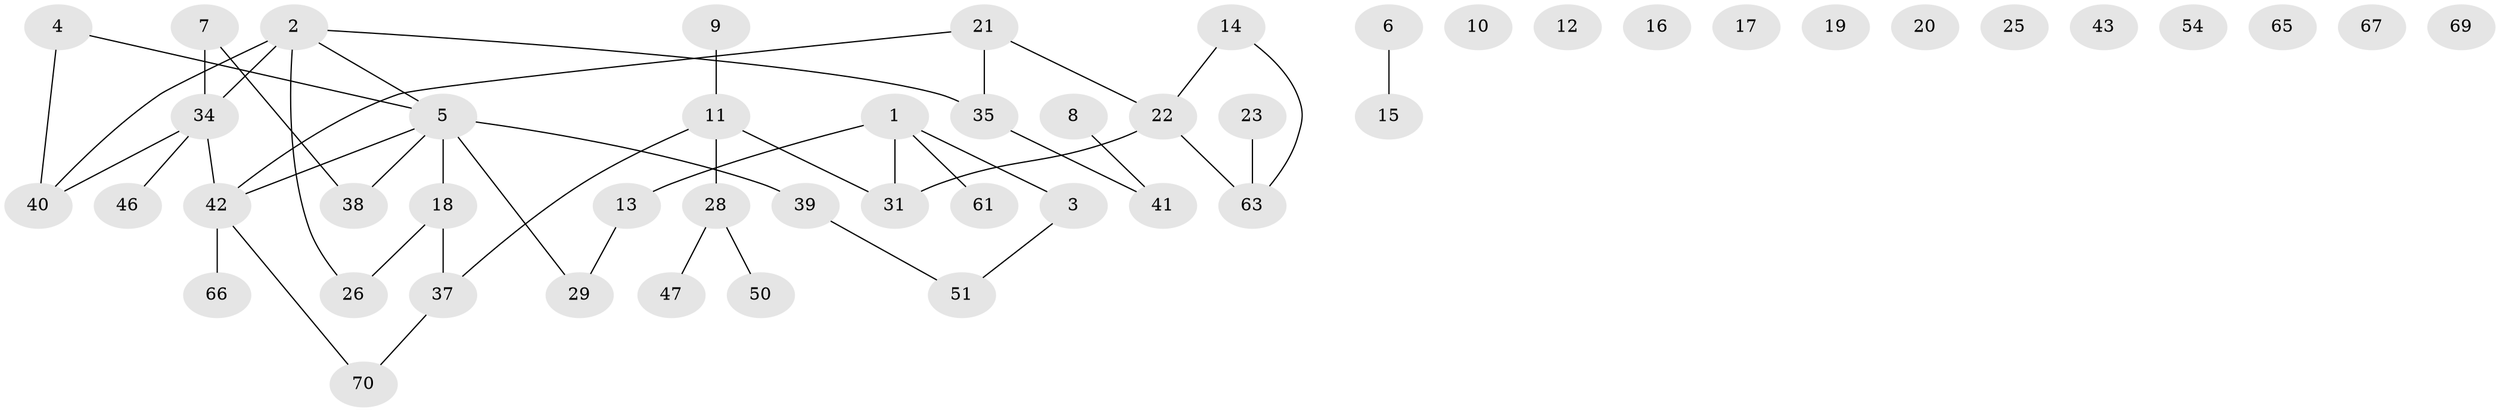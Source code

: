 // Generated by graph-tools (version 1.1) at 2025/23/03/03/25 07:23:28]
// undirected, 49 vertices, 46 edges
graph export_dot {
graph [start="1"]
  node [color=gray90,style=filled];
  1 [super="+33"];
  2 [super="+24"];
  3 [super="+53"];
  4;
  5 [super="+49"];
  6;
  7 [super="+30"];
  8;
  9 [super="+27"];
  10 [super="+60"];
  11 [super="+45"];
  12;
  13;
  14;
  15;
  16;
  17;
  18;
  19;
  20;
  21 [super="+64"];
  22 [super="+58"];
  23;
  25;
  26 [super="+36"];
  28 [super="+56"];
  29 [super="+32"];
  31 [super="+48"];
  34 [super="+59"];
  35 [super="+44"];
  37 [super="+62"];
  38;
  39;
  40 [super="+55"];
  41;
  42 [super="+52"];
  43;
  46;
  47;
  50;
  51 [super="+57"];
  54;
  61;
  63 [super="+68"];
  65;
  66;
  67;
  69;
  70;
  1 -- 3;
  1 -- 13 [weight=2];
  1 -- 31;
  1 -- 61;
  2 -- 34;
  2 -- 26;
  2 -- 35;
  2 -- 40;
  2 -- 5;
  3 -- 51;
  4 -- 40;
  4 -- 5;
  5 -- 29;
  5 -- 38;
  5 -- 18;
  5 -- 39;
  5 -- 42 [weight=2];
  6 -- 15;
  7 -- 38;
  7 -- 34;
  8 -- 41;
  9 -- 11;
  11 -- 31;
  11 -- 37;
  11 -- 28;
  13 -- 29;
  14 -- 22;
  14 -- 63;
  18 -- 26;
  18 -- 37;
  21 -- 42;
  21 -- 22;
  21 -- 35;
  22 -- 63 [weight=2];
  22 -- 31 [weight=2];
  23 -- 63;
  28 -- 50;
  28 -- 47;
  34 -- 46;
  34 -- 40;
  34 -- 42;
  35 -- 41;
  37 -- 70;
  39 -- 51;
  42 -- 70;
  42 -- 66;
}
